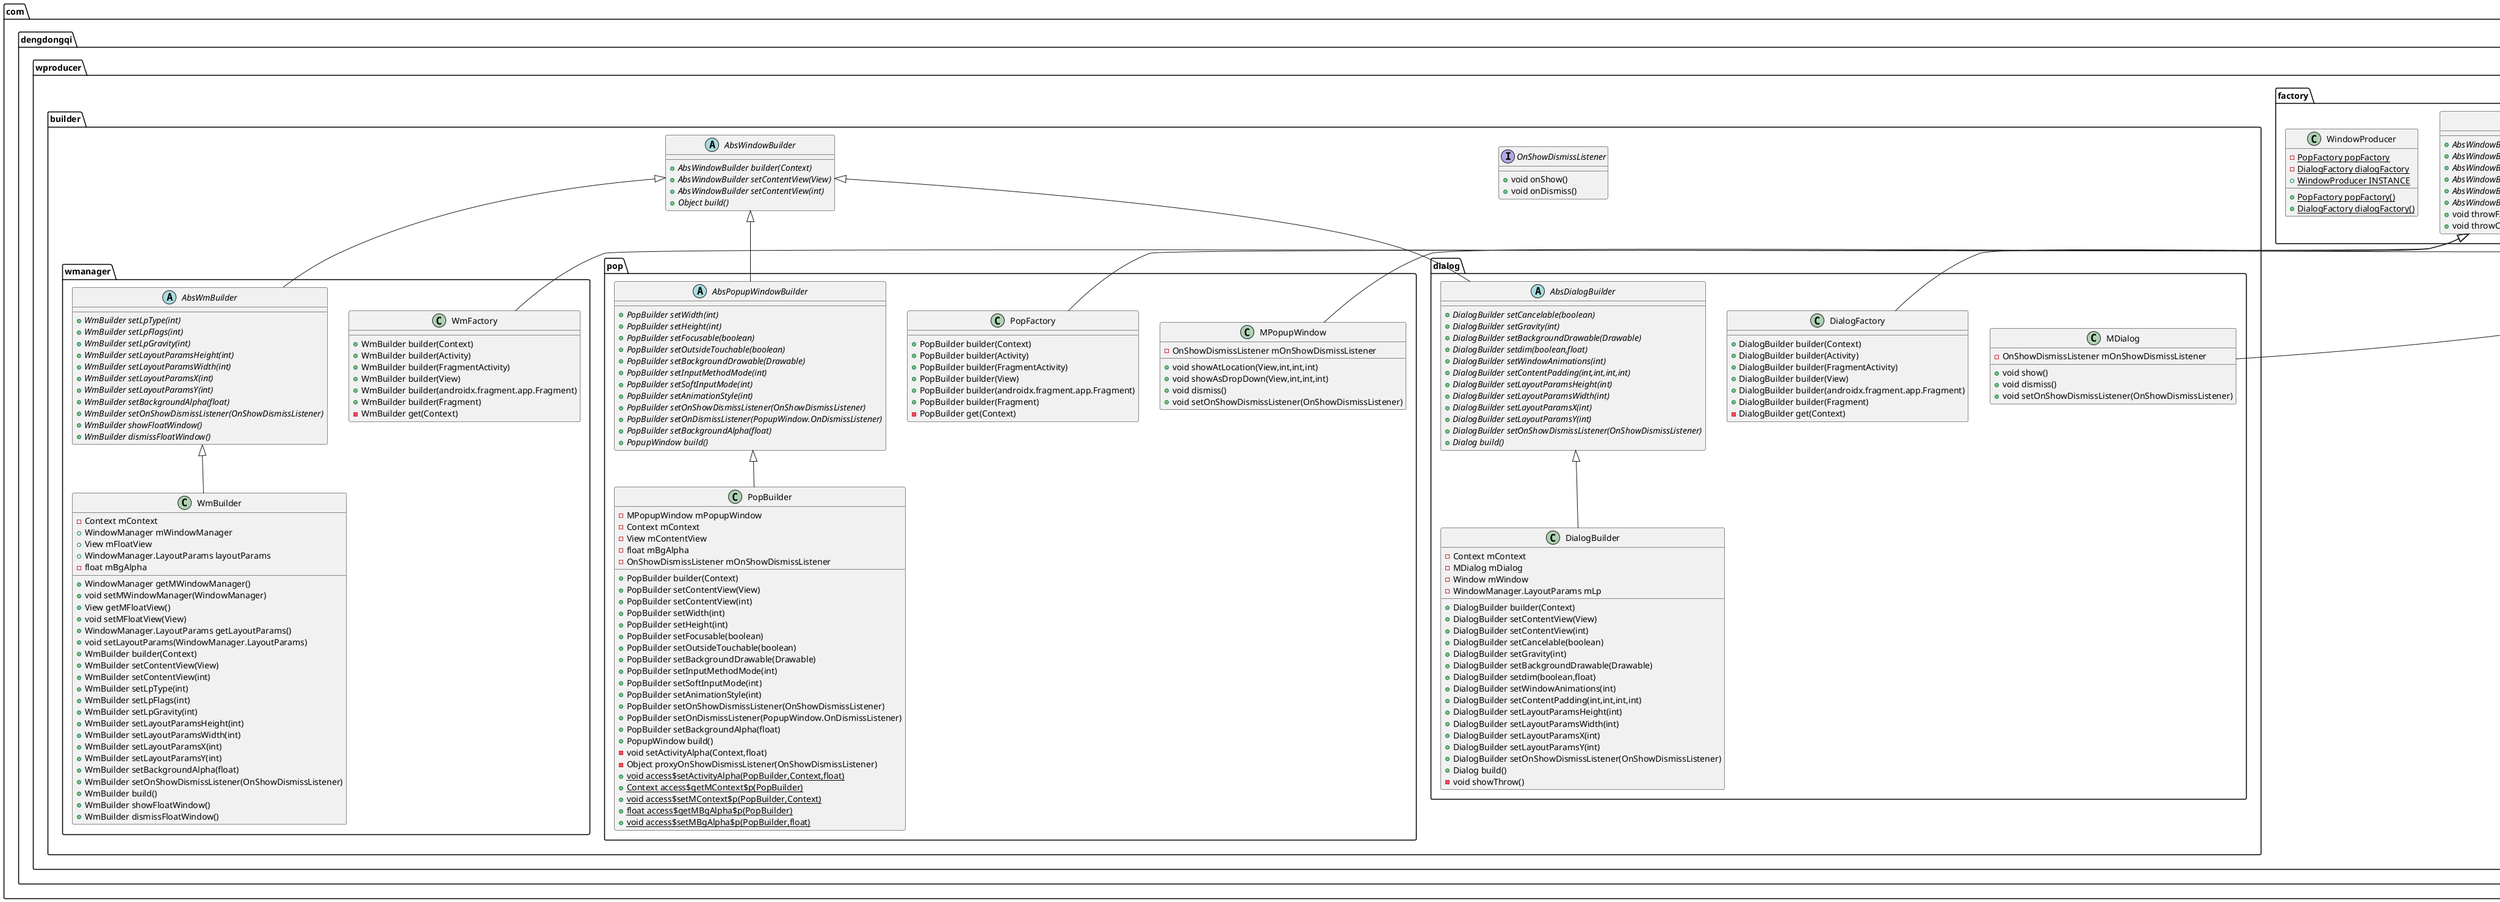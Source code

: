 @startuml
abstract class com.dengdongqi.wproducer.factory.AbsWindowFactory {
+ {abstract}AbsWindowBuilder builder(Context)
+ {abstract}AbsWindowBuilder builder(Activity)
+ {abstract}AbsWindowBuilder builder(FragmentActivity)
+ {abstract}AbsWindowBuilder builder(androidx.fragment.app.Fragment)
+ {abstract}AbsWindowBuilder builder(Fragment)
+ {abstract}AbsWindowBuilder builder(View)
+ void throwFANullException()
+ void throwContextNullException()
}

class com.dengdongqi.wproducer.builder.dialog.DialogFactory {
+ DialogBuilder builder(Context)
+ DialogBuilder builder(Activity)
+ DialogBuilder builder(FragmentActivity)
+ DialogBuilder builder(View)
+ DialogBuilder builder(androidx.fragment.app.Fragment)
+ DialogBuilder builder(Fragment)
- DialogBuilder get(Context)
}
com.dengdongqi.wproducer.factory.AbsWindowFactory <|-- com.dengdongqi.wproducer.builder.dialog.DialogFactory


class com.dengdongqi.wproducer.builder.pop.PopFactory {
+ PopBuilder builder(Context)
+ PopBuilder builder(Activity)
+ PopBuilder builder(FragmentActivity)
+ PopBuilder builder(View)
+ PopBuilder builder(androidx.fragment.app.Fragment)
+ PopBuilder builder(Fragment)
- PopBuilder get(Context)
}
com.dengdongqi.wproducer.factory.AbsWindowFactory <|-- com.dengdongqi.wproducer.builder.pop.PopFactory


class com.dengdongqi.wproducer.builder.wmanager.WmFactory {
+ WmBuilder builder(Context)
+ WmBuilder builder(Activity)
+ WmBuilder builder(FragmentActivity)
+ WmBuilder builder(View)
+ WmBuilder builder(androidx.fragment.app.Fragment)
+ WmBuilder builder(Fragment)
- WmBuilder get(Context)
}
com.dengdongqi.wproducer.factory.AbsWindowFactory <|-- com.dengdongqi.wproducer.builder.wmanager.WmFactory


class com.dengdongqi.wproducer.factory.WindowProducer {
- {static} PopFactory popFactory
- {static} DialogFactory dialogFactory
+ {static} WindowProducer INSTANCE
+ {static} PopFactory popFactory()
+ {static} DialogFactory dialogFactory()
}


interface com.dengdongqi.wproducer.builder.OnShowDismissListener {
+ void onShow()
+ void onDismiss()
}

class com.dengdongqi.wproducer.builder.pop.MPopupWindow {
- OnShowDismissListener mOnShowDismissListener
+ void showAtLocation(View,int,int,int)
+ void showAsDropDown(View,int,int,int)
+ void dismiss()
+ void setOnShowDismissListener(OnShowDismissListener)
}
android.widget.PopupWindow <|-- com.dengdongqi.wproducer.builder.pop.MPopupWindow


class com.dengdongqi.wproducer.builder.dialog.MDialog {
- OnShowDismissListener mOnShowDismissListener
+ void show()
+ void dismiss()
+ void setOnShowDismissListener(OnShowDismissListener)
}
android.app.Dialog <|-- com.dengdongqi.wproducer.builder.dialog.MDialog


abstract class com.dengdongqi.wproducer.builder.AbsWindowBuilder {
+ {abstract}AbsWindowBuilder builder(Context)
+ {abstract}AbsWindowBuilder setContentView(View)
+ {abstract}AbsWindowBuilder setContentView(int)
+ {abstract}Object build()
}


abstract class com.dengdongqi.wproducer.builder.pop.AbsPopupWindowBuilder {
+ {abstract}PopBuilder setWidth(int)
+ {abstract}PopBuilder setHeight(int)
+ {abstract}PopBuilder setFocusable(boolean)
+ {abstract}PopBuilder setOutsideTouchable(boolean)
+ {abstract}PopBuilder setBackgroundDrawable(Drawable)
+ {abstract}PopBuilder setInputMethodMode(int)
+ {abstract}PopBuilder setSoftInputMode(int)
+ {abstract}PopBuilder setAnimationStyle(int)
+ {abstract}PopBuilder setOnShowDismissListener(OnShowDismissListener)
+ {abstract}PopBuilder setOnDismissListener(PopupWindow.OnDismissListener)
+ {abstract}PopBuilder setBackgroundAlpha(float)
+ {abstract}PopupWindow build()
}
com.dengdongqi.wproducer.builder.AbsWindowBuilder <|-- com.dengdongqi.wproducer.builder.pop.AbsPopupWindowBuilder


class com.dengdongqi.wproducer.builder.pop.PopBuilder {
- MPopupWindow mPopupWindow
- Context mContext
- View mContentView
- float mBgAlpha
- OnShowDismissListener mOnShowDismissListener
+ PopBuilder builder(Context)
+ PopBuilder setContentView(View)
+ PopBuilder setContentView(int)
+ PopBuilder setWidth(int)
+ PopBuilder setHeight(int)
+ PopBuilder setFocusable(boolean)
+ PopBuilder setOutsideTouchable(boolean)
+ PopBuilder setBackgroundDrawable(Drawable)
+ PopBuilder setInputMethodMode(int)
+ PopBuilder setSoftInputMode(int)
+ PopBuilder setAnimationStyle(int)
+ PopBuilder setOnShowDismissListener(OnShowDismissListener)
+ PopBuilder setOnDismissListener(PopupWindow.OnDismissListener)
+ PopBuilder setBackgroundAlpha(float)
+ PopupWindow build()
- void setActivityAlpha(Context,float)
- Object proxyOnShowDismissListener(OnShowDismissListener)
+ {static} void access$setActivityAlpha(PopBuilder,Context,float)
+ {static} Context access$getMContext$p(PopBuilder)
+ {static} void access$setMContext$p(PopBuilder,Context)
+ {static} float access$getMBgAlpha$p(PopBuilder)
+ {static} void access$setMBgAlpha$p(PopBuilder,float)
}
com.dengdongqi.wproducer.builder.pop.AbsPopupWindowBuilder <|-- com.dengdongqi.wproducer.builder.pop.PopBuilder


class com.dengdongqi.wproducer.builder.dialog.DialogBuilder {
- Context mContext
- MDialog mDialog
- Window mWindow
- WindowManager.LayoutParams mLp
+ DialogBuilder builder(Context)
+ DialogBuilder setContentView(View)
+ DialogBuilder setContentView(int)
+ DialogBuilder setCancelable(boolean)
+ DialogBuilder setGravity(int)
+ DialogBuilder setBackgroundDrawable(Drawable)
+ DialogBuilder setdim(boolean,float)
+ DialogBuilder setWindowAnimations(int)
+ DialogBuilder setContentPadding(int,int,int,int)
+ DialogBuilder setLayoutParamsHeight(int)
+ DialogBuilder setLayoutParamsWidth(int)
+ DialogBuilder setLayoutParamsX(int)
+ DialogBuilder setLayoutParamsY(int)
+ DialogBuilder setOnShowDismissListener(OnShowDismissListener)
+ Dialog build()
- void showThrow()
}
com.dengdongqi.wproducer.builder.dialog.AbsDialogBuilder <|-- com.dengdongqi.wproducer.builder.dialog.DialogBuilder


abstract class com.dengdongqi.wproducer.builder.dialog.AbsDialogBuilder {
+ {abstract}DialogBuilder setCancelable(boolean)
+ {abstract}DialogBuilder setGravity(int)
+ {abstract}DialogBuilder setBackgroundDrawable(Drawable)
+ {abstract}DialogBuilder setdim(boolean,float)
+ {abstract}DialogBuilder setWindowAnimations(int)
+ {abstract}DialogBuilder setContentPadding(int,int,int,int)
+ {abstract}DialogBuilder setLayoutParamsHeight(int)
+ {abstract}DialogBuilder setLayoutParamsWidth(int)
+ {abstract}DialogBuilder setLayoutParamsX(int)
+ {abstract}DialogBuilder setLayoutParamsY(int)
+ {abstract}DialogBuilder setOnShowDismissListener(OnShowDismissListener)
+ {abstract}Dialog build()
}
com.dengdongqi.wproducer.builder.AbsWindowBuilder <|-- com.dengdongqi.wproducer.builder.dialog.AbsDialogBuilder


abstract class com.dengdongqi.wproducer.builder.wmanager.AbsWmBuilder {
+ {abstract}WmBuilder setLpType(int)
+ {abstract}WmBuilder setLpFlags(int)
+ {abstract}WmBuilder setLpGravity(int)
+ {abstract}WmBuilder setLayoutParamsHeight(int)
+ {abstract}WmBuilder setLayoutParamsWidth(int)
+ {abstract}WmBuilder setLayoutParamsX(int)
+ {abstract}WmBuilder setLayoutParamsY(int)
+ {abstract}WmBuilder setBackgroundAlpha(float)
+ {abstract}WmBuilder setOnShowDismissListener(OnShowDismissListener)
+ {abstract}WmBuilder showFloatWindow()
+ {abstract}WmBuilder dismissFloatWindow()
}
com.dengdongqi.wproducer.builder.AbsWindowBuilder <|-- com.dengdongqi.wproducer.builder.wmanager.AbsWmBuilder


class com.dengdongqi.wproducer.builder.wmanager.WmBuilder {
- Context mContext
+ WindowManager mWindowManager
+ View mFloatView
+ WindowManager.LayoutParams layoutParams
- float mBgAlpha
+ WindowManager getMWindowManager()
+ void setMWindowManager(WindowManager)
+ View getMFloatView()
+ void setMFloatView(View)
+ WindowManager.LayoutParams getLayoutParams()
+ void setLayoutParams(WindowManager.LayoutParams)
+ WmBuilder builder(Context)
+ WmBuilder setContentView(View)
+ WmBuilder setContentView(int)
+ WmBuilder setLpType(int)
+ WmBuilder setLpFlags(int)
+ WmBuilder setLpGravity(int)
+ WmBuilder setLayoutParamsHeight(int)
+ WmBuilder setLayoutParamsWidth(int)
+ WmBuilder setLayoutParamsX(int)
+ WmBuilder setLayoutParamsY(int)
+ WmBuilder setBackgroundAlpha(float)
+ WmBuilder setOnShowDismissListener(OnShowDismissListener)
+ WmBuilder build()
+ WmBuilder showFloatWindow()
+ WmBuilder dismissFloatWindow()
}
com.dengdongqi.wproducer.builder.wmanager.AbsWmBuilder <|-- com.dengdongqi.wproducer.builder.wmanager.WmBuilder
@enduml